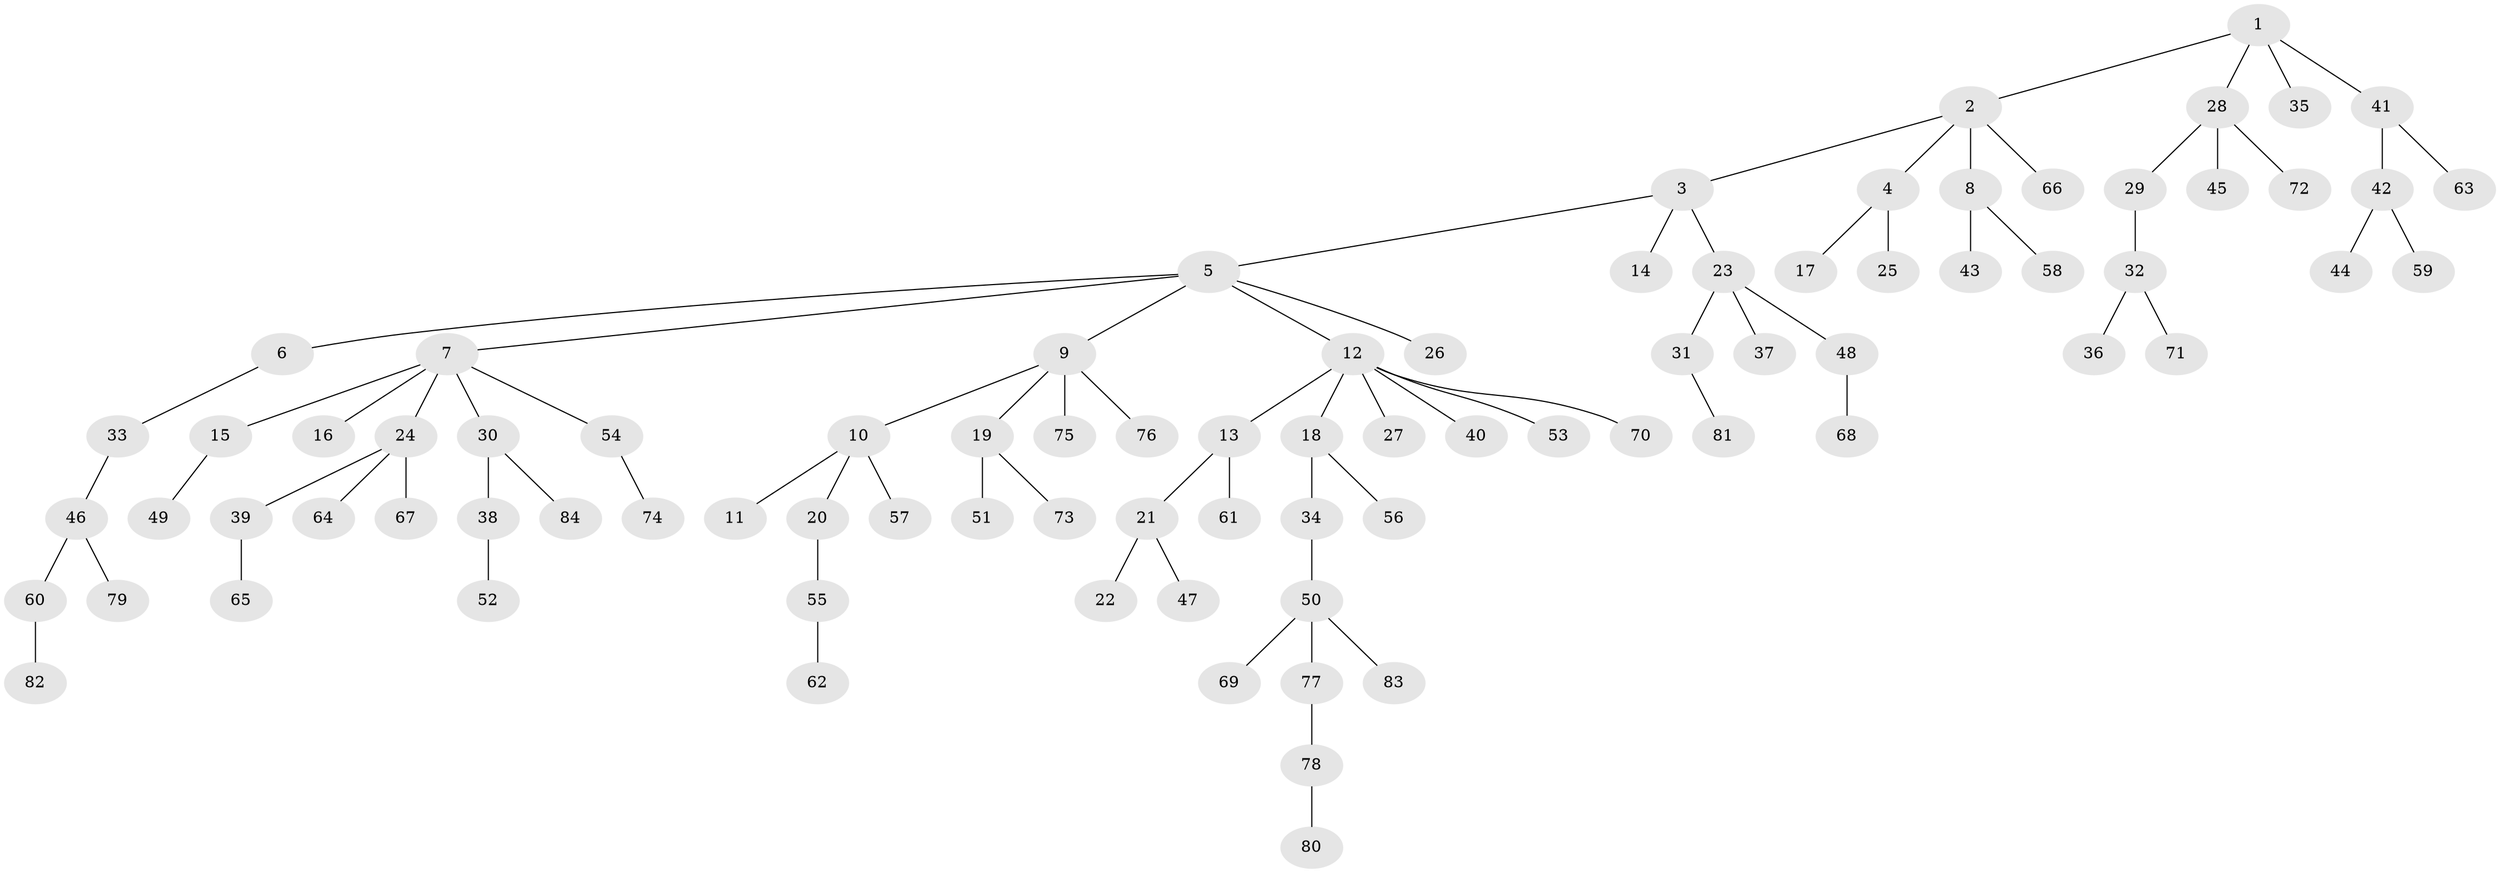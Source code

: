 // Generated by graph-tools (version 1.1) at 2025/50/03/09/25 03:50:15]
// undirected, 84 vertices, 83 edges
graph export_dot {
graph [start="1"]
  node [color=gray90,style=filled];
  1;
  2;
  3;
  4;
  5;
  6;
  7;
  8;
  9;
  10;
  11;
  12;
  13;
  14;
  15;
  16;
  17;
  18;
  19;
  20;
  21;
  22;
  23;
  24;
  25;
  26;
  27;
  28;
  29;
  30;
  31;
  32;
  33;
  34;
  35;
  36;
  37;
  38;
  39;
  40;
  41;
  42;
  43;
  44;
  45;
  46;
  47;
  48;
  49;
  50;
  51;
  52;
  53;
  54;
  55;
  56;
  57;
  58;
  59;
  60;
  61;
  62;
  63;
  64;
  65;
  66;
  67;
  68;
  69;
  70;
  71;
  72;
  73;
  74;
  75;
  76;
  77;
  78;
  79;
  80;
  81;
  82;
  83;
  84;
  1 -- 2;
  1 -- 28;
  1 -- 35;
  1 -- 41;
  2 -- 3;
  2 -- 4;
  2 -- 8;
  2 -- 66;
  3 -- 5;
  3 -- 14;
  3 -- 23;
  4 -- 17;
  4 -- 25;
  5 -- 6;
  5 -- 7;
  5 -- 9;
  5 -- 12;
  5 -- 26;
  6 -- 33;
  7 -- 15;
  7 -- 16;
  7 -- 24;
  7 -- 30;
  7 -- 54;
  8 -- 43;
  8 -- 58;
  9 -- 10;
  9 -- 19;
  9 -- 75;
  9 -- 76;
  10 -- 11;
  10 -- 20;
  10 -- 57;
  12 -- 13;
  12 -- 18;
  12 -- 27;
  12 -- 40;
  12 -- 53;
  12 -- 70;
  13 -- 21;
  13 -- 61;
  15 -- 49;
  18 -- 34;
  18 -- 56;
  19 -- 51;
  19 -- 73;
  20 -- 55;
  21 -- 22;
  21 -- 47;
  23 -- 31;
  23 -- 37;
  23 -- 48;
  24 -- 39;
  24 -- 64;
  24 -- 67;
  28 -- 29;
  28 -- 45;
  28 -- 72;
  29 -- 32;
  30 -- 38;
  30 -- 84;
  31 -- 81;
  32 -- 36;
  32 -- 71;
  33 -- 46;
  34 -- 50;
  38 -- 52;
  39 -- 65;
  41 -- 42;
  41 -- 63;
  42 -- 44;
  42 -- 59;
  46 -- 60;
  46 -- 79;
  48 -- 68;
  50 -- 69;
  50 -- 77;
  50 -- 83;
  54 -- 74;
  55 -- 62;
  60 -- 82;
  77 -- 78;
  78 -- 80;
}
